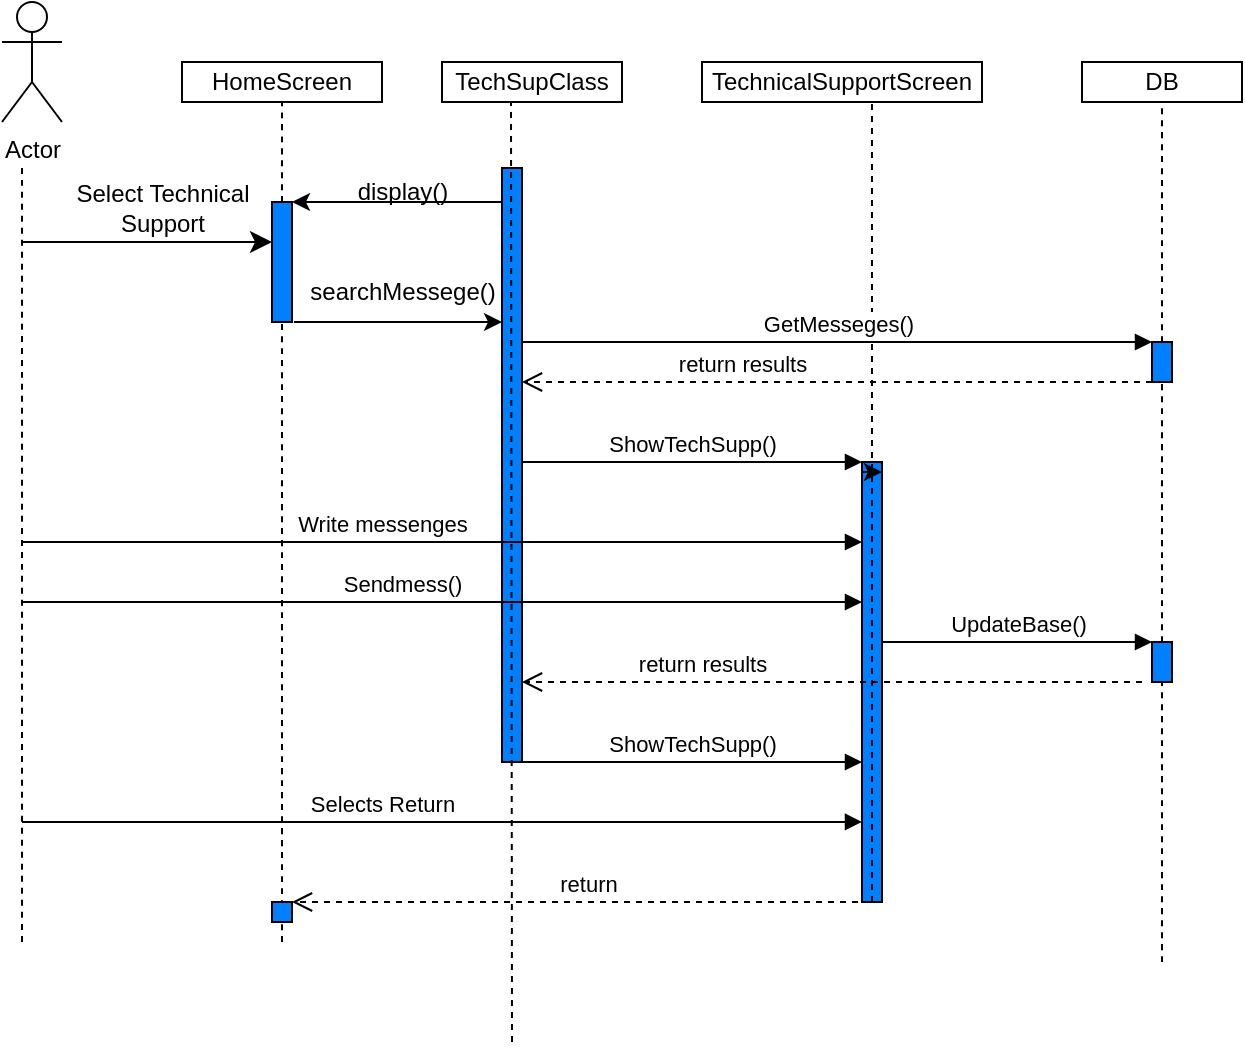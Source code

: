 <mxfile version="27.0.5">
  <diagram name="Page-1" id="2YBvvXClWsGukQMizWep">
    <mxGraphModel dx="1281" dy="567" grid="1" gridSize="10" guides="1" tooltips="1" connect="1" arrows="1" fold="1" page="1" pageScale="1" pageWidth="850" pageHeight="1100" math="0" shadow="0">
      <root>
        <mxCell id="0" />
        <mxCell id="1" parent="0" />
        <mxCell id="rl2rtQzg3WLy2CYH5C3v-1" value="Actor" style="shape=umlActor;verticalLabelPosition=bottom;verticalAlign=top;html=1;outlineConnect=0;" parent="1" vertex="1">
          <mxGeometry x="10" y="10" width="30" height="60" as="geometry" />
        </mxCell>
        <mxCell id="rl2rtQzg3WLy2CYH5C3v-2" value="TechSupClass" style="html=1;whiteSpace=wrap;" parent="1" vertex="1">
          <mxGeometry x="230" y="40" width="90" height="20" as="geometry" />
        </mxCell>
        <mxCell id="rl2rtQzg3WLy2CYH5C3v-3" value="TechnicalSupportScreen" style="html=1;whiteSpace=wrap;" parent="1" vertex="1">
          <mxGeometry x="360" y="40" width="140" height="20" as="geometry" />
        </mxCell>
        <mxCell id="rl2rtQzg3WLy2CYH5C3v-4" value="DB" style="html=1;whiteSpace=wrap;" parent="1" vertex="1">
          <mxGeometry x="550" y="40" width="80" height="20" as="geometry" />
        </mxCell>
        <mxCell id="rl2rtQzg3WLy2CYH5C3v-5" value="HomeScreen" style="html=1;whiteSpace=wrap;" parent="1" vertex="1">
          <mxGeometry x="100" y="40" width="100" height="20" as="geometry" />
        </mxCell>
        <mxCell id="rl2rtQzg3WLy2CYH5C3v-6" value="" style="endArrow=none;dashed=1;html=1;rounded=0;fontSize=12;startSize=8;endSize=8;curved=1;" parent="1" edge="1">
          <mxGeometry width="50" height="50" relative="1" as="geometry">
            <mxPoint x="20" y="480" as="sourcePoint" />
            <mxPoint x="20" y="90" as="targetPoint" />
            <Array as="points">
              <mxPoint x="20" y="280" />
            </Array>
          </mxGeometry>
        </mxCell>
        <mxCell id="rl2rtQzg3WLy2CYH5C3v-7" value="" style="endArrow=none;dashed=1;html=1;rounded=0;fontSize=12;startSize=8;endSize=8;curved=1;entryX=0.5;entryY=1;entryDx=0;entryDy=0;" parent="1" source="rl2rtQzg3WLy2CYH5C3v-12" target="rl2rtQzg3WLy2CYH5C3v-5" edge="1">
          <mxGeometry width="50" height="50" relative="1" as="geometry">
            <mxPoint x="140" y="510" as="sourcePoint" />
            <mxPoint x="140" y="120" as="targetPoint" />
          </mxGeometry>
        </mxCell>
        <mxCell id="rl2rtQzg3WLy2CYH5C3v-9" value="" style="endArrow=none;dashed=1;html=1;rounded=0;fontSize=12;startSize=8;endSize=8;curved=1;" parent="1" source="rl2rtQzg3WLy2CYH5C3v-10" edge="1">
          <mxGeometry width="50" height="50" relative="1" as="geometry">
            <mxPoint x="590" y="300" as="sourcePoint" />
            <mxPoint x="590" y="60" as="targetPoint" />
          </mxGeometry>
        </mxCell>
        <mxCell id="rl2rtQzg3WLy2CYH5C3v-11" value="" style="endArrow=none;dashed=1;html=1;rounded=0;fontSize=12;startSize=8;endSize=8;curved=1;entryX=0.5;entryY=1;entryDx=0;entryDy=0;" parent="1" target="rl2rtQzg3WLy2CYH5C3v-12" edge="1">
          <mxGeometry width="50" height="50" relative="1" as="geometry">
            <mxPoint x="150" y="480" as="sourcePoint" />
            <mxPoint x="140" y="60" as="targetPoint" />
          </mxGeometry>
        </mxCell>
        <mxCell id="rl2rtQzg3WLy2CYH5C3v-12" value="" style="html=1;points=[[0,0,0,0,5],[0,1,0,0,-5],[1,0,0,0,5],[1,1,0,0,-5]];perimeter=orthogonalPerimeter;outlineConnect=0;targetShapes=umlLifeline;portConstraint=eastwest;newEdgeStyle={&quot;curved&quot;:0,&quot;rounded&quot;:0};fillColor=#007FFF;" parent="1" vertex="1">
          <mxGeometry x="145" y="110" width="10" height="60" as="geometry" />
        </mxCell>
        <mxCell id="rl2rtQzg3WLy2CYH5C3v-14" value="" style="html=1;points=[[0,0,0,0,5],[0,1,0,0,-5],[1,0,0,0,5],[1,1,0,0,-5]];perimeter=orthogonalPerimeter;outlineConnect=0;targetShapes=umlLifeline;portConstraint=eastwest;newEdgeStyle={&quot;curved&quot;:0,&quot;rounded&quot;:0};fillColor=#007FFF;" parent="1" vertex="1">
          <mxGeometry x="260" y="93" width="10" height="297" as="geometry" />
        </mxCell>
        <mxCell id="rl2rtQzg3WLy2CYH5C3v-17" value="" style="html=1;points=[[0,0,0,0,5],[0,1,0,0,-5],[1,0,0,0,5],[1,1,0,0,-5]];perimeter=orthogonalPerimeter;outlineConnect=0;targetShapes=umlLifeline;portConstraint=eastwest;newEdgeStyle={&quot;curved&quot;:0,&quot;rounded&quot;:0};fillColor=#007FFF;" parent="1" vertex="1">
          <mxGeometry x="440" y="240" width="10" height="220" as="geometry" />
        </mxCell>
        <mxCell id="rl2rtQzg3WLy2CYH5C3v-18" value="" style="endArrow=classic;html=1;rounded=0;fontSize=12;startSize=8;endSize=8;curved=1;" parent="1" target="rl2rtQzg3WLy2CYH5C3v-12" edge="1">
          <mxGeometry width="50" height="50" relative="1" as="geometry">
            <mxPoint x="20" y="130" as="sourcePoint" />
            <mxPoint x="130" y="129.5" as="targetPoint" />
          </mxGeometry>
        </mxCell>
        <mxCell id="rl2rtQzg3WLy2CYH5C3v-20" value="Select Technical&lt;div&gt;Support&lt;/div&gt;" style="text;html=1;align=center;verticalAlign=middle;resizable=0;points=[];autosize=1;strokeColor=none;fillColor=none;" parent="1" vertex="1">
          <mxGeometry x="35" y="93" width="110" height="40" as="geometry" />
        </mxCell>
        <mxCell id="rl2rtQzg3WLy2CYH5C3v-21" value="" style="endArrow=classic;html=1;rounded=0;entryX=1;entryY=0;entryDx=0;entryDy=5;entryPerimeter=0;" parent="1" source="rl2rtQzg3WLy2CYH5C3v-14" edge="1">
          <mxGeometry width="50" height="50" relative="1" as="geometry">
            <mxPoint x="240" y="110" as="sourcePoint" />
            <mxPoint x="155" y="110" as="targetPoint" />
          </mxGeometry>
        </mxCell>
        <mxCell id="rl2rtQzg3WLy2CYH5C3v-22" value="display()" style="text;html=1;align=center;verticalAlign=middle;resizable=0;points=[];autosize=1;strokeColor=none;fillColor=none;" parent="1" vertex="1">
          <mxGeometry x="175" y="90" width="70" height="30" as="geometry" />
        </mxCell>
        <mxCell id="rl2rtQzg3WLy2CYH5C3v-27" value="" style="edgeStyle=none;orthogonalLoop=1;jettySize=auto;html=1;rounded=0;" parent="1" source="rl2rtQzg3WLy2CYH5C3v-28" edge="1">
          <mxGeometry width="100" relative="1" as="geometry">
            <mxPoint x="150" y="170" as="sourcePoint" />
            <mxPoint x="240" y="170" as="targetPoint" />
            <Array as="points" />
          </mxGeometry>
        </mxCell>
        <mxCell id="rl2rtQzg3WLy2CYH5C3v-29" value="" style="edgeStyle=none;orthogonalLoop=1;jettySize=auto;html=1;rounded=0;" parent="1" target="rl2rtQzg3WLy2CYH5C3v-28" edge="1">
          <mxGeometry width="100" relative="1" as="geometry">
            <mxPoint x="150" y="170" as="sourcePoint" />
            <mxPoint x="240" y="170" as="targetPoint" />
            <Array as="points" />
          </mxGeometry>
        </mxCell>
        <mxCell id="rl2rtQzg3WLy2CYH5C3v-28" value="searchMessege()" style="text;html=1;align=center;verticalAlign=middle;resizable=0;points=[];autosize=1;strokeColor=none;fillColor=none;" parent="1" vertex="1">
          <mxGeometry x="150" y="140" width="120" height="30" as="geometry" />
        </mxCell>
        <mxCell id="rl2rtQzg3WLy2CYH5C3v-30" value="" style="endArrow=none;dashed=1;html=1;rounded=0;entryX=0.607;entryY=1.05;entryDx=0;entryDy=0;entryPerimeter=0;" parent="1" target="rl2rtQzg3WLy2CYH5C3v-3" edge="1">
          <mxGeometry width="50" height="50" relative="1" as="geometry">
            <mxPoint x="445" y="460" as="sourcePoint" />
            <mxPoint x="380" y="260" as="targetPoint" />
          </mxGeometry>
        </mxCell>
        <mxCell id="rl2rtQzg3WLy2CYH5C3v-31" value="" style="endArrow=classic;html=1;rounded=0;exitX=0.05;exitY=1;exitDx=0;exitDy=0;exitPerimeter=0;" parent="1" source="rl2rtQzg3WLy2CYH5C3v-28" target="rl2rtQzg3WLy2CYH5C3v-14" edge="1">
          <mxGeometry width="50" height="50" relative="1" as="geometry">
            <mxPoint x="330" y="310" as="sourcePoint" />
            <mxPoint x="380" y="260" as="targetPoint" />
          </mxGeometry>
        </mxCell>
        <mxCell id="rl2rtQzg3WLy2CYH5C3v-32" value="" style="endArrow=none;dashed=1;html=1;rounded=0;" parent="1" edge="1">
          <mxGeometry width="50" height="50" relative="1" as="geometry">
            <mxPoint x="265" y="530" as="sourcePoint" />
            <mxPoint x="264.5" y="60" as="targetPoint" />
          </mxGeometry>
        </mxCell>
        <mxCell id="rl2rtQzg3WLy2CYH5C3v-33" value="" style="endArrow=none;dashed=1;html=1;rounded=0;fontSize=12;startSize=8;endSize=8;curved=1;" parent="1" source="rl2rtQzg3WLy2CYH5C3v-47" target="rl2rtQzg3WLy2CYH5C3v-10" edge="1">
          <mxGeometry width="50" height="50" relative="1" as="geometry">
            <mxPoint x="590" y="490" as="sourcePoint" />
            <mxPoint x="590" y="60" as="targetPoint" />
          </mxGeometry>
        </mxCell>
        <mxCell id="rl2rtQzg3WLy2CYH5C3v-10" value="" style="html=1;points=[[0,0,0,0,5],[0,1,0,0,-5],[1,0,0,0,5],[1,1,0,0,-5]];perimeter=orthogonalPerimeter;outlineConnect=0;targetShapes=umlLifeline;portConstraint=eastwest;newEdgeStyle={&quot;curved&quot;:0,&quot;rounded&quot;:0};fillColor=#007FFF;" parent="1" vertex="1">
          <mxGeometry x="585" y="180" width="10" height="20" as="geometry" />
        </mxCell>
        <mxCell id="rl2rtQzg3WLy2CYH5C3v-39" value="ShowTechSupp()" style="html=1;verticalAlign=bottom;endArrow=block;curved=0;rounded=0;" parent="1" target="rl2rtQzg3WLy2CYH5C3v-17" edge="1">
          <mxGeometry width="80" relative="1" as="geometry">
            <mxPoint x="270" y="240" as="sourcePoint" />
            <mxPoint x="350" y="240" as="targetPoint" />
          </mxGeometry>
        </mxCell>
        <mxCell id="rl2rtQzg3WLy2CYH5C3v-40" value="GetMesseges()" style="html=1;verticalAlign=bottom;endArrow=block;curved=0;rounded=0;" parent="1" target="rl2rtQzg3WLy2CYH5C3v-10" edge="1">
          <mxGeometry width="80" relative="1" as="geometry">
            <mxPoint x="270" y="180" as="sourcePoint" />
            <mxPoint x="580" y="180" as="targetPoint" />
          </mxGeometry>
        </mxCell>
        <mxCell id="rl2rtQzg3WLy2CYH5C3v-41" value="return results" style="html=1;verticalAlign=bottom;endArrow=open;dashed=1;endSize=8;curved=0;rounded=0;" parent="1" target="rl2rtQzg3WLy2CYH5C3v-14" edge="1">
          <mxGeometry x="0.302" relative="1" as="geometry">
            <mxPoint x="585" y="200" as="sourcePoint" />
            <mxPoint x="505" y="200" as="targetPoint" />
            <mxPoint as="offset" />
          </mxGeometry>
        </mxCell>
        <mxCell id="rl2rtQzg3WLy2CYH5C3v-42" value="Write messenges" style="html=1;verticalAlign=bottom;endArrow=block;curved=0;rounded=0;" parent="1" target="rl2rtQzg3WLy2CYH5C3v-17" edge="1">
          <mxGeometry x="-0.143" width="80" relative="1" as="geometry">
            <mxPoint x="20" y="280" as="sourcePoint" />
            <mxPoint x="100" y="280" as="targetPoint" />
            <mxPoint as="offset" />
          </mxGeometry>
        </mxCell>
        <mxCell id="rl2rtQzg3WLy2CYH5C3v-43" value="Sendmess()" style="html=1;verticalAlign=bottom;endArrow=block;curved=0;rounded=0;" parent="1" edge="1">
          <mxGeometry x="-0.095" width="80" relative="1" as="geometry">
            <mxPoint x="20" y="310" as="sourcePoint" />
            <mxPoint x="440" y="310" as="targetPoint" />
            <mxPoint as="offset" />
          </mxGeometry>
        </mxCell>
        <mxCell id="rl2rtQzg3WLy2CYH5C3v-45" style="edgeStyle=orthogonalEdgeStyle;rounded=0;orthogonalLoop=1;jettySize=auto;html=1;curved=0;exitX=0;exitY=0;exitDx=0;exitDy=5;exitPerimeter=0;entryX=1;entryY=0;entryDx=0;entryDy=5;entryPerimeter=0;" parent="1" source="rl2rtQzg3WLy2CYH5C3v-17" target="rl2rtQzg3WLy2CYH5C3v-17" edge="1">
          <mxGeometry relative="1" as="geometry" />
        </mxCell>
        <mxCell id="rl2rtQzg3WLy2CYH5C3v-46" value="UpdateBase()" style="html=1;verticalAlign=bottom;endArrow=block;curved=0;rounded=0;" parent="1" target="rl2rtQzg3WLy2CYH5C3v-47" edge="1">
          <mxGeometry width="80" relative="1" as="geometry">
            <mxPoint x="450" y="330" as="sourcePoint" />
            <mxPoint x="530" y="330" as="targetPoint" />
          </mxGeometry>
        </mxCell>
        <mxCell id="rl2rtQzg3WLy2CYH5C3v-48" value="" style="endArrow=none;dashed=1;html=1;rounded=0;fontSize=12;startSize=8;endSize=8;curved=1;" parent="1" target="rl2rtQzg3WLy2CYH5C3v-47" edge="1">
          <mxGeometry width="50" height="50" relative="1" as="geometry">
            <mxPoint x="590" y="490" as="sourcePoint" />
            <mxPoint x="590" y="200" as="targetPoint" />
          </mxGeometry>
        </mxCell>
        <mxCell id="rl2rtQzg3WLy2CYH5C3v-47" value="" style="html=1;points=[[0,0,0,0,5],[0,1,0,0,-5],[1,0,0,0,5],[1,1,0,0,-5]];perimeter=orthogonalPerimeter;outlineConnect=0;targetShapes=umlLifeline;portConstraint=eastwest;newEdgeStyle={&quot;curved&quot;:0,&quot;rounded&quot;:0};fillColor=#007FFF;" parent="1" vertex="1">
          <mxGeometry x="585" y="330" width="10" height="20" as="geometry" />
        </mxCell>
        <mxCell id="rl2rtQzg3WLy2CYH5C3v-50" value="return results" style="html=1;verticalAlign=bottom;endArrow=open;dashed=1;endSize=8;curved=0;rounded=0;" parent="1" target="rl2rtQzg3WLy2CYH5C3v-14" edge="1">
          <mxGeometry x="0.419" relative="1" as="geometry">
            <mxPoint x="580" y="350" as="sourcePoint" />
            <mxPoint x="500" y="350" as="targetPoint" />
            <mxPoint as="offset" />
          </mxGeometry>
        </mxCell>
        <mxCell id="rl2rtQzg3WLy2CYH5C3v-52" value="ShowTechSupp()" style="html=1;verticalAlign=bottom;endArrow=block;curved=0;rounded=0;" parent="1" edge="1">
          <mxGeometry width="80" relative="1" as="geometry">
            <mxPoint x="270" y="390" as="sourcePoint" />
            <mxPoint x="440" y="390" as="targetPoint" />
          </mxGeometry>
        </mxCell>
        <mxCell id="rl2rtQzg3WLy2CYH5C3v-55" value="Selects Return" style="html=1;verticalAlign=bottom;endArrow=block;curved=0;rounded=0;entryX=0;entryY=0.818;entryDx=0;entryDy=0;entryPerimeter=0;" parent="1" target="rl2rtQzg3WLy2CYH5C3v-17" edge="1">
          <mxGeometry x="-0.143" width="80" relative="1" as="geometry">
            <mxPoint x="20" y="420" as="sourcePoint" />
            <mxPoint x="100" y="420" as="targetPoint" />
            <Array as="points" />
            <mxPoint as="offset" />
          </mxGeometry>
        </mxCell>
        <mxCell id="rl2rtQzg3WLy2CYH5C3v-56" value="return" style="html=1;verticalAlign=bottom;endArrow=open;dashed=1;endSize=8;curved=0;rounded=0;" parent="1" target="rl2rtQzg3WLy2CYH5C3v-61" edge="1">
          <mxGeometry relative="1" as="geometry">
            <mxPoint x="450" y="460" as="sourcePoint" />
            <mxPoint x="280" y="460" as="targetPoint" />
          </mxGeometry>
        </mxCell>
        <mxCell id="rl2rtQzg3WLy2CYH5C3v-61" value="" style="html=1;points=[[0,0,0,0,5],[0,1,0,0,-5],[1,0,0,0,5],[1,1,0,0,-5]];perimeter=orthogonalPerimeter;outlineConnect=0;targetShapes=umlLifeline;portConstraint=eastwest;newEdgeStyle={&quot;curved&quot;:0,&quot;rounded&quot;:0};fillColor=#007FFF;" parent="1" vertex="1">
          <mxGeometry x="145" y="460" width="10" height="10" as="geometry" />
        </mxCell>
      </root>
    </mxGraphModel>
  </diagram>
</mxfile>
